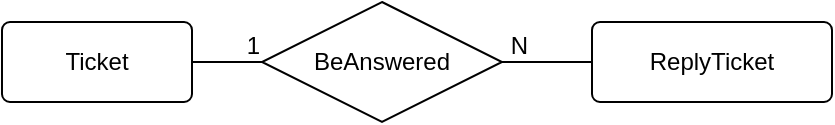 <mxfile version="24.7.17">
  <diagram name="Page-1" id="OXk5cWyARo2ZNzesOKhS">
    <mxGraphModel dx="3774" dy="2297" grid="1" gridSize="10" guides="1" tooltips="1" connect="1" arrows="1" fold="1" page="1" pageScale="1" pageWidth="850" pageHeight="1100" math="0" shadow="0">
      <root>
        <mxCell id="0" />
        <mxCell id="1" parent="0" />
        <mxCell id="jCAsymSrYdgSlz93WL91-1" value="Ticket" style="rounded=1;arcSize=10;whiteSpace=wrap;html=1;align=center;container=1;" vertex="1" collapsed="1" parent="1">
          <mxGeometry x="-1482" y="-640" width="95" height="40" as="geometry">
            <mxRectangle x="-1635" y="-540" width="245" height="90" as="alternateBounds" />
          </mxGeometry>
        </mxCell>
        <mxCell id="jCAsymSrYdgSlz93WL91-2" value="" style="shape=table;startSize=0;container=1;collapsible=1;childLayout=tableLayout;fixedRows=1;rowLines=0;fontStyle=0;align=center;resizeLast=1;strokeColor=none;fillColor=none;collapsible=0;" vertex="1" parent="jCAsymSrYdgSlz93WL91-1">
          <mxGeometry x="32.5" y="10" width="180" height="30" as="geometry" />
        </mxCell>
        <mxCell id="jCAsymSrYdgSlz93WL91-3" value="" style="shape=tableRow;horizontal=0;startSize=0;swimlaneHead=0;swimlaneBody=0;fillColor=none;collapsible=0;dropTarget=0;points=[[0,0.5],[1,0.5]];portConstraint=eastwest;top=0;left=0;right=0;bottom=0;" vertex="1" parent="jCAsymSrYdgSlz93WL91-2">
          <mxGeometry width="180" height="30" as="geometry" />
        </mxCell>
        <mxCell id="jCAsymSrYdgSlz93WL91-4" value="FK" style="shape=partialRectangle;connectable=0;fillColor=none;top=0;left=0;bottom=0;right=0;fontStyle=0;overflow=hidden;whiteSpace=wrap;html=1;" vertex="1" parent="jCAsymSrYdgSlz93WL91-3">
          <mxGeometry width="30" height="30" as="geometry">
            <mxRectangle width="30" height="30" as="alternateBounds" />
          </mxGeometry>
        </mxCell>
        <mxCell id="jCAsymSrYdgSlz93WL91-5" value="UserId" style="shape=partialRectangle;connectable=0;fillColor=none;top=0;left=0;bottom=0;right=0;align=left;spacingLeft=6;fontStyle=0;overflow=hidden;whiteSpace=wrap;html=1;" vertex="1" parent="jCAsymSrYdgSlz93WL91-3">
          <mxGeometry x="30" width="150" height="30" as="geometry">
            <mxRectangle width="150" height="30" as="alternateBounds" />
          </mxGeometry>
        </mxCell>
        <mxCell id="jCAsymSrYdgSlz93WL91-6" value="BeAnswered" style="shape=rhombus;perimeter=rhombusPerimeter;whiteSpace=wrap;html=1;align=center;" vertex="1" parent="1">
          <mxGeometry x="-1352" y="-650" width="120" height="60" as="geometry" />
        </mxCell>
        <mxCell id="jCAsymSrYdgSlz93WL91-7" value="ReplyTicket" style="rounded=1;arcSize=10;whiteSpace=wrap;html=1;align=center;container=1;" vertex="1" collapsed="1" parent="1">
          <mxGeometry x="-1187" y="-640" width="120" height="40" as="geometry">
            <mxRectangle x="-1350" y="-540" width="200" height="100" as="alternateBounds" />
          </mxGeometry>
        </mxCell>
        <mxCell id="jCAsymSrYdgSlz93WL91-8" value="" style="shape=table;startSize=0;container=1;collapsible=1;childLayout=tableLayout;fixedRows=1;rowLines=0;fontStyle=0;align=center;resizeLast=1;strokeColor=none;fillColor=none;collapsible=0;" vertex="1" parent="jCAsymSrYdgSlz93WL91-7">
          <mxGeometry x="20" y="10" width="180" height="30" as="geometry" />
        </mxCell>
        <mxCell id="jCAsymSrYdgSlz93WL91-9" value="" style="shape=tableRow;horizontal=0;startSize=0;swimlaneHead=0;swimlaneBody=0;fillColor=none;collapsible=0;dropTarget=0;points=[[0,0.5],[1,0.5]];portConstraint=eastwest;top=0;left=0;right=0;bottom=0;" vertex="1" parent="jCAsymSrYdgSlz93WL91-8">
          <mxGeometry width="180" height="30" as="geometry" />
        </mxCell>
        <mxCell id="jCAsymSrYdgSlz93WL91-10" value="FK" style="shape=partialRectangle;connectable=0;fillColor=none;top=0;left=0;bottom=0;right=0;fontStyle=0;overflow=hidden;whiteSpace=wrap;html=1;" vertex="1" parent="jCAsymSrYdgSlz93WL91-9">
          <mxGeometry width="30" height="30" as="geometry">
            <mxRectangle width="30" height="30" as="alternateBounds" />
          </mxGeometry>
        </mxCell>
        <mxCell id="jCAsymSrYdgSlz93WL91-11" value="UserId" style="shape=partialRectangle;connectable=0;fillColor=none;top=0;left=0;bottom=0;right=0;align=left;spacingLeft=6;fontStyle=0;overflow=hidden;whiteSpace=wrap;html=1;" vertex="1" parent="jCAsymSrYdgSlz93WL91-9">
          <mxGeometry x="30" width="150" height="30" as="geometry">
            <mxRectangle width="150" height="30" as="alternateBounds" />
          </mxGeometry>
        </mxCell>
        <mxCell id="jCAsymSrYdgSlz93WL91-12" value="" style="endArrow=none;html=1;rounded=0;" edge="1" parent="1" source="jCAsymSrYdgSlz93WL91-7" target="jCAsymSrYdgSlz93WL91-6">
          <mxGeometry relative="1" as="geometry">
            <mxPoint x="-1367" y="-540" as="sourcePoint" />
            <mxPoint x="-1207" y="-540" as="targetPoint" />
          </mxGeometry>
        </mxCell>
        <mxCell id="jCAsymSrYdgSlz93WL91-13" value="N" style="resizable=0;html=1;whiteSpace=wrap;align=right;verticalAlign=bottom;" connectable="0" vertex="1" parent="jCAsymSrYdgSlz93WL91-12">
          <mxGeometry x="1" relative="1" as="geometry">
            <mxPoint x="14" as="offset" />
          </mxGeometry>
        </mxCell>
        <mxCell id="jCAsymSrYdgSlz93WL91-14" value="" style="endArrow=none;html=1;rounded=0;" edge="1" parent="1" source="jCAsymSrYdgSlz93WL91-1" target="jCAsymSrYdgSlz93WL91-6">
          <mxGeometry relative="1" as="geometry">
            <mxPoint x="-1137" y="-680" as="sourcePoint" />
            <mxPoint x="-1117" y="-630" as="targetPoint" />
          </mxGeometry>
        </mxCell>
        <mxCell id="jCAsymSrYdgSlz93WL91-15" value="1" style="resizable=0;html=1;whiteSpace=wrap;align=right;verticalAlign=bottom;" connectable="0" vertex="1" parent="jCAsymSrYdgSlz93WL91-14">
          <mxGeometry x="1" relative="1" as="geometry" />
        </mxCell>
      </root>
    </mxGraphModel>
  </diagram>
</mxfile>
